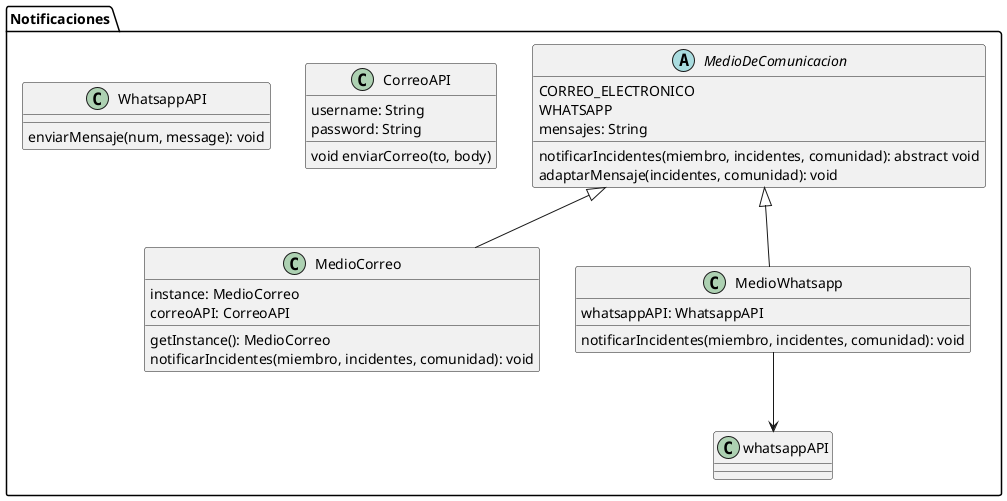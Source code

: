 @startuml
'https://plantuml.com/class-diagram

package Notificaciones {

    enum MedioDeComunicacion{
        CORREO_ELECTRONICO
        WHATSAPP
    }
    class CorreoAPI {
        username: String
        password: String

        void enviarCorreo(to, body)
    }

    abstract class MedioDeComunicacion {
        mensajes: String
        notificarIncidentes(miembro, incidentes, comunidad): abstract void
        adaptarMensaje(incidentes, comunidad): void

    }

    class MedioCorreo extends MedioDeComunicacion{
        instance: MedioCorreo
        correoAPI: CorreoAPI

        getInstance(): MedioCorreo
        notificarIncidentes(miembro, incidentes, comunidad): void
    }

    class MedioWhatsapp extends MedioDeComunicacion {
        whatsappAPI: WhatsappAPI
        notificarIncidentes(miembro, incidentes, comunidad): void
    }

    class WhatsappAPI {
        enviarMensaje(num, message): void
    }

    MedioWhatsapp --> whatsappAPI
}
@enduml